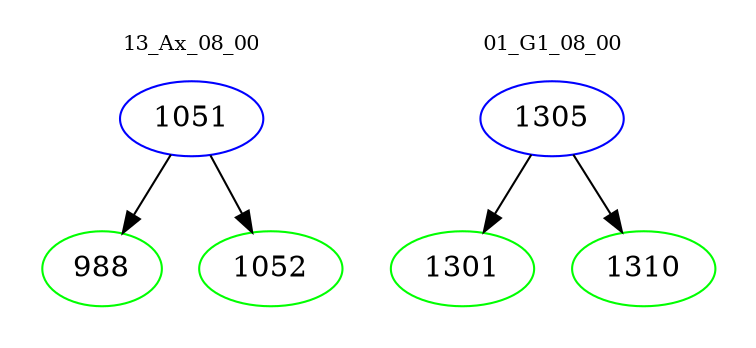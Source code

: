 digraph{
subgraph cluster_0 {
color = white
label = "13_Ax_08_00";
fontsize=10;
T0_1051 [label="1051", color="blue"]
T0_1051 -> T0_988 [color="black"]
T0_988 [label="988", color="green"]
T0_1051 -> T0_1052 [color="black"]
T0_1052 [label="1052", color="green"]
}
subgraph cluster_1 {
color = white
label = "01_G1_08_00";
fontsize=10;
T1_1305 [label="1305", color="blue"]
T1_1305 -> T1_1301 [color="black"]
T1_1301 [label="1301", color="green"]
T1_1305 -> T1_1310 [color="black"]
T1_1310 [label="1310", color="green"]
}
}
